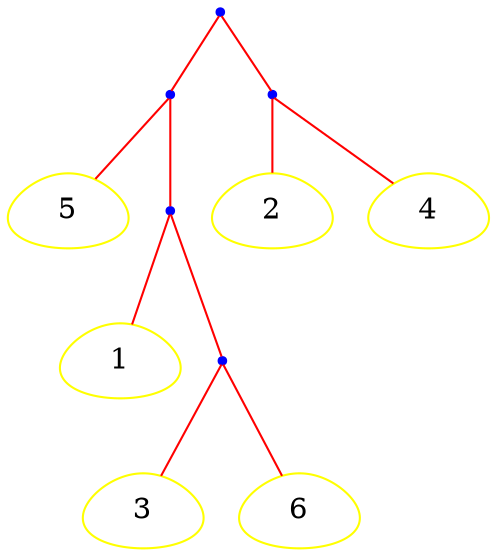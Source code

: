 graph UPGMATree {
	node [shape=plaintext]
	A [label=1
 color=yellow shape=egg]
	B [label=2
 color=yellow shape=egg]
	C [label=3
 color=yellow shape=egg]
	D [label=4
 color=yellow shape=egg]
	E [label=5
 color=yellow shape=egg]
	F [label=6
 color=yellow shape=egg]
	10 [label="" color=blue shape=point]
	9 [label="" color=blue shape=point]
	8 [label="" color=blue shape=point]
	7 [label="" color=blue shape=point]
	6 [label="" color=blue shape=point]
	10 -- 9 [color=red]
	9 -- 8 [color=red]
	8 -- A [color=red]
	8 -- 7 [color=red]
	7 -- C [color=red]
	7 -- F [color=red]
	9 -- E [color=red]
	10 -- 6 [color=red]
	6 -- B [color=red]
	6 -- D [color=red]
}

